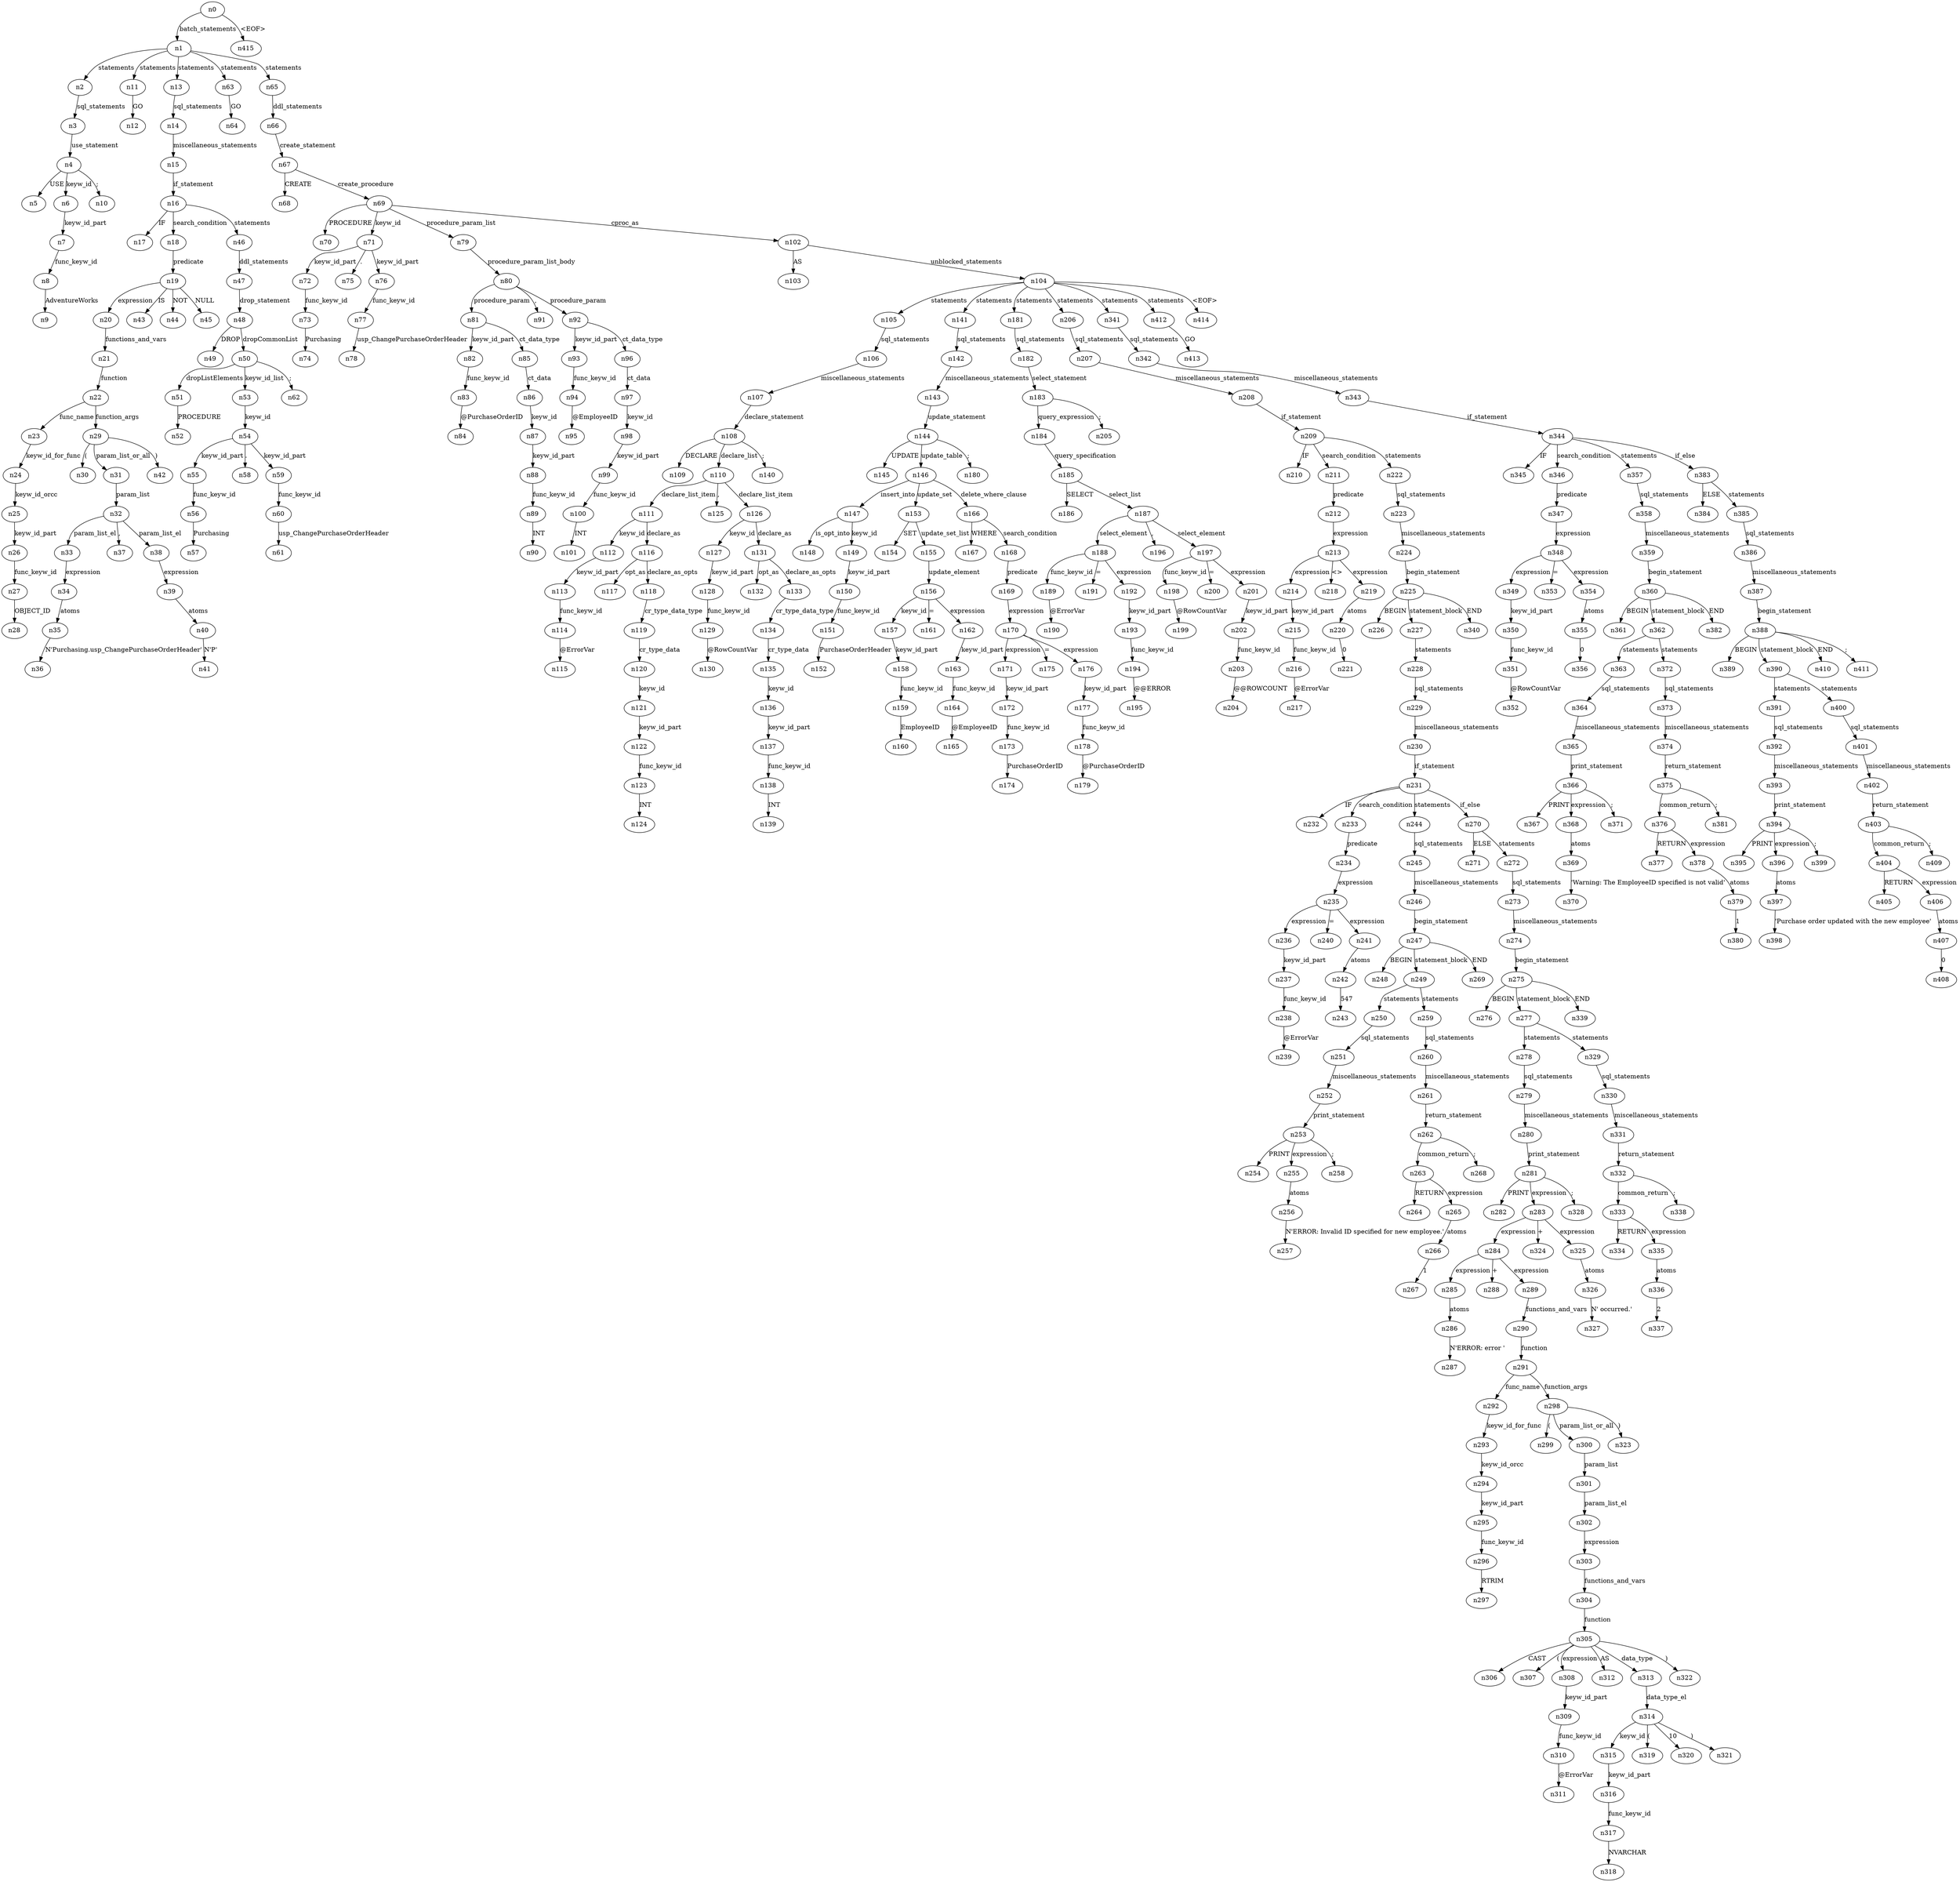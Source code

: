 digraph ParseTree {
  n0 -> n1 [label="batch_statements"];
  n1 -> n2 [label="statements"];
  n2 -> n3 [label="sql_statements"];
  n3 -> n4 [label="use_statement"];
  n4 -> n5 [label="USE"];
  n4 -> n6 [label="keyw_id"];
  n6 -> n7 [label="keyw_id_part"];
  n7 -> n8 [label="func_keyw_id"];
  n8 -> n9 [label="AdventureWorks"];
  n4 -> n10 [label=";"];
  n1 -> n11 [label="statements"];
  n11 -> n12 [label="GO"];
  n1 -> n13 [label="statements"];
  n13 -> n14 [label="sql_statements"];
  n14 -> n15 [label="miscellaneous_statements"];
  n15 -> n16 [label="if_statement"];
  n16 -> n17 [label="IF"];
  n16 -> n18 [label="search_condition"];
  n18 -> n19 [label="predicate"];
  n19 -> n20 [label="expression"];
  n20 -> n21 [label="functions_and_vars"];
  n21 -> n22 [label="function"];
  n22 -> n23 [label="func_name"];
  n23 -> n24 [label="keyw_id_for_func"];
  n24 -> n25 [label="keyw_id_orcc"];
  n25 -> n26 [label="keyw_id_part"];
  n26 -> n27 [label="func_keyw_id"];
  n27 -> n28 [label="OBJECT_ID"];
  n22 -> n29 [label="function_args"];
  n29 -> n30 [label="("];
  n29 -> n31 [label="param_list_or_all"];
  n31 -> n32 [label="param_list"];
  n32 -> n33 [label="param_list_el"];
  n33 -> n34 [label="expression"];
  n34 -> n35 [label="atoms"];
  n35 -> n36 [label="N'Purchasing.usp_ChangePurchaseOrderHeader'"];
  n32 -> n37 [label=","];
  n32 -> n38 [label="param_list_el"];
  n38 -> n39 [label="expression"];
  n39 -> n40 [label="atoms"];
  n40 -> n41 [label="N'P'"];
  n29 -> n42 [label=")"];
  n19 -> n43 [label="IS"];
  n19 -> n44 [label="NOT"];
  n19 -> n45 [label="NULL"];
  n16 -> n46 [label="statements"];
  n46 -> n47 [label="ddl_statements"];
  n47 -> n48 [label="drop_statement"];
  n48 -> n49 [label="DROP"];
  n48 -> n50 [label="dropCommonList"];
  n50 -> n51 [label="dropListElements"];
  n51 -> n52 [label="PROCEDURE"];
  n50 -> n53 [label="keyw_id_list"];
  n53 -> n54 [label="keyw_id"];
  n54 -> n55 [label="keyw_id_part"];
  n55 -> n56 [label="func_keyw_id"];
  n56 -> n57 [label="Purchasing"];
  n54 -> n58 [label="."];
  n54 -> n59 [label="keyw_id_part"];
  n59 -> n60 [label="func_keyw_id"];
  n60 -> n61 [label="usp_ChangePurchaseOrderHeader"];
  n50 -> n62 [label=";"];
  n1 -> n63 [label="statements"];
  n63 -> n64 [label="GO"];
  n1 -> n65 [label="statements"];
  n65 -> n66 [label="ddl_statements"];
  n66 -> n67 [label="create_statement"];
  n67 -> n68 [label="CREATE"];
  n67 -> n69 [label="create_procedure"];
  n69 -> n70 [label="PROCEDURE"];
  n69 -> n71 [label="keyw_id"];
  n71 -> n72 [label="keyw_id_part"];
  n72 -> n73 [label="func_keyw_id"];
  n73 -> n74 [label="Purchasing"];
  n71 -> n75 [label="."];
  n71 -> n76 [label="keyw_id_part"];
  n76 -> n77 [label="func_keyw_id"];
  n77 -> n78 [label="usp_ChangePurchaseOrderHeader"];
  n69 -> n79 [label="procedure_param_list"];
  n79 -> n80 [label="procedure_param_list_body"];
  n80 -> n81 [label="procedure_param"];
  n81 -> n82 [label="keyw_id_part"];
  n82 -> n83 [label="func_keyw_id"];
  n83 -> n84 [label="@PurchaseOrderID"];
  n81 -> n85 [label="ct_data_type"];
  n85 -> n86 [label="ct_data"];
  n86 -> n87 [label="keyw_id"];
  n87 -> n88 [label="keyw_id_part"];
  n88 -> n89 [label="func_keyw_id"];
  n89 -> n90 [label="INT"];
  n80 -> n91 [label=","];
  n80 -> n92 [label="procedure_param"];
  n92 -> n93 [label="keyw_id_part"];
  n93 -> n94 [label="func_keyw_id"];
  n94 -> n95 [label="@EmployeeID"];
  n92 -> n96 [label="ct_data_type"];
  n96 -> n97 [label="ct_data"];
  n97 -> n98 [label="keyw_id"];
  n98 -> n99 [label="keyw_id_part"];
  n99 -> n100 [label="func_keyw_id"];
  n100 -> n101 [label="INT"];
  n69 -> n102 [label="cproc_as"];
  n102 -> n103 [label="AS"];
  n102 -> n104 [label="unblocked_statements"];
  n104 -> n105 [label="statements"];
  n105 -> n106 [label="sql_statements"];
  n106 -> n107 [label="miscellaneous_statements"];
  n107 -> n108 [label="declare_statement"];
  n108 -> n109 [label="DECLARE"];
  n108 -> n110 [label="declare_list"];
  n110 -> n111 [label="declare_list_item"];
  n111 -> n112 [label="keyw_id"];
  n112 -> n113 [label="keyw_id_part"];
  n113 -> n114 [label="func_keyw_id"];
  n114 -> n115 [label="@ErrorVar"];
  n111 -> n116 [label="declare_as"];
  n116 -> n117 [label="opt_as"];
  n116 -> n118 [label="declare_as_opts"];
  n118 -> n119 [label="cr_type_data_type"];
  n119 -> n120 [label="cr_type_data"];
  n120 -> n121 [label="keyw_id"];
  n121 -> n122 [label="keyw_id_part"];
  n122 -> n123 [label="func_keyw_id"];
  n123 -> n124 [label="INT"];
  n110 -> n125 [label=","];
  n110 -> n126 [label="declare_list_item"];
  n126 -> n127 [label="keyw_id"];
  n127 -> n128 [label="keyw_id_part"];
  n128 -> n129 [label="func_keyw_id"];
  n129 -> n130 [label="@RowCountVar"];
  n126 -> n131 [label="declare_as"];
  n131 -> n132 [label="opt_as"];
  n131 -> n133 [label="declare_as_opts"];
  n133 -> n134 [label="cr_type_data_type"];
  n134 -> n135 [label="cr_type_data"];
  n135 -> n136 [label="keyw_id"];
  n136 -> n137 [label="keyw_id_part"];
  n137 -> n138 [label="func_keyw_id"];
  n138 -> n139 [label="INT"];
  n108 -> n140 [label=";"];
  n104 -> n141 [label="statements"];
  n141 -> n142 [label="sql_statements"];
  n142 -> n143 [label="miscellaneous_statements"];
  n143 -> n144 [label="update_statement"];
  n144 -> n145 [label="UPDATE"];
  n144 -> n146 [label="update_table"];
  n146 -> n147 [label="insert_into"];
  n147 -> n148 [label="is_opt_into"];
  n147 -> n149 [label="keyw_id"];
  n149 -> n150 [label="keyw_id_part"];
  n150 -> n151 [label="func_keyw_id"];
  n151 -> n152 [label="PurchaseOrderHeader"];
  n146 -> n153 [label="update_set"];
  n153 -> n154 [label="SET"];
  n153 -> n155 [label="update_set_list"];
  n155 -> n156 [label="update_element"];
  n156 -> n157 [label="keyw_id"];
  n157 -> n158 [label="keyw_id_part"];
  n158 -> n159 [label="func_keyw_id"];
  n159 -> n160 [label="EmployeeID"];
  n156 -> n161 [label="="];
  n156 -> n162 [label="expression"];
  n162 -> n163 [label="keyw_id_part"];
  n163 -> n164 [label="func_keyw_id"];
  n164 -> n165 [label="@EmployeeID"];
  n146 -> n166 [label="delete_where_clause"];
  n166 -> n167 [label="WHERE"];
  n166 -> n168 [label="search_condition"];
  n168 -> n169 [label="predicate"];
  n169 -> n170 [label="expression"];
  n170 -> n171 [label="expression"];
  n171 -> n172 [label="keyw_id_part"];
  n172 -> n173 [label="func_keyw_id"];
  n173 -> n174 [label="PurchaseOrderID"];
  n170 -> n175 [label="="];
  n170 -> n176 [label="expression"];
  n176 -> n177 [label="keyw_id_part"];
  n177 -> n178 [label="func_keyw_id"];
  n178 -> n179 [label="@PurchaseOrderID"];
  n144 -> n180 [label=";"];
  n104 -> n181 [label="statements"];
  n181 -> n182 [label="sql_statements"];
  n182 -> n183 [label="select_statement"];
  n183 -> n184 [label="query_expression"];
  n184 -> n185 [label="query_specification"];
  n185 -> n186 [label="SELECT"];
  n185 -> n187 [label="select_list"];
  n187 -> n188 [label="select_element"];
  n188 -> n189 [label="func_keyw_id"];
  n189 -> n190 [label="@ErrorVar"];
  n188 -> n191 [label="="];
  n188 -> n192 [label="expression"];
  n192 -> n193 [label="keyw_id_part"];
  n193 -> n194 [label="func_keyw_id"];
  n194 -> n195 [label="@@ERROR"];
  n187 -> n196 [label=","];
  n187 -> n197 [label="select_element"];
  n197 -> n198 [label="func_keyw_id"];
  n198 -> n199 [label="@RowCountVar"];
  n197 -> n200 [label="="];
  n197 -> n201 [label="expression"];
  n201 -> n202 [label="keyw_id_part"];
  n202 -> n203 [label="func_keyw_id"];
  n203 -> n204 [label="@@ROWCOUNT"];
  n183 -> n205 [label=";"];
  n104 -> n206 [label="statements"];
  n206 -> n207 [label="sql_statements"];
  n207 -> n208 [label="miscellaneous_statements"];
  n208 -> n209 [label="if_statement"];
  n209 -> n210 [label="IF"];
  n209 -> n211 [label="search_condition"];
  n211 -> n212 [label="predicate"];
  n212 -> n213 [label="expression"];
  n213 -> n214 [label="expression"];
  n214 -> n215 [label="keyw_id_part"];
  n215 -> n216 [label="func_keyw_id"];
  n216 -> n217 [label="@ErrorVar"];
  n213 -> n218 [label="<>"];
  n213 -> n219 [label="expression"];
  n219 -> n220 [label="atoms"];
  n220 -> n221 [label="0"];
  n209 -> n222 [label="statements"];
  n222 -> n223 [label="sql_statements"];
  n223 -> n224 [label="miscellaneous_statements"];
  n224 -> n225 [label="begin_statement"];
  n225 -> n226 [label="BEGIN"];
  n225 -> n227 [label="statement_block"];
  n227 -> n228 [label="statements"];
  n228 -> n229 [label="sql_statements"];
  n229 -> n230 [label="miscellaneous_statements"];
  n230 -> n231 [label="if_statement"];
  n231 -> n232 [label="IF"];
  n231 -> n233 [label="search_condition"];
  n233 -> n234 [label="predicate"];
  n234 -> n235 [label="expression"];
  n235 -> n236 [label="expression"];
  n236 -> n237 [label="keyw_id_part"];
  n237 -> n238 [label="func_keyw_id"];
  n238 -> n239 [label="@ErrorVar"];
  n235 -> n240 [label="="];
  n235 -> n241 [label="expression"];
  n241 -> n242 [label="atoms"];
  n242 -> n243 [label="547"];
  n231 -> n244 [label="statements"];
  n244 -> n245 [label="sql_statements"];
  n245 -> n246 [label="miscellaneous_statements"];
  n246 -> n247 [label="begin_statement"];
  n247 -> n248 [label="BEGIN"];
  n247 -> n249 [label="statement_block"];
  n249 -> n250 [label="statements"];
  n250 -> n251 [label="sql_statements"];
  n251 -> n252 [label="miscellaneous_statements"];
  n252 -> n253 [label="print_statement"];
  n253 -> n254 [label="PRINT"];
  n253 -> n255 [label="expression"];
  n255 -> n256 [label="atoms"];
  n256 -> n257 [label="N'ERROR: Invalid ID specified for new employee.'"];
  n253 -> n258 [label=";"];
  n249 -> n259 [label="statements"];
  n259 -> n260 [label="sql_statements"];
  n260 -> n261 [label="miscellaneous_statements"];
  n261 -> n262 [label="return_statement"];
  n262 -> n263 [label="common_return"];
  n263 -> n264 [label="RETURN"];
  n263 -> n265 [label="expression"];
  n265 -> n266 [label="atoms"];
  n266 -> n267 [label="1"];
  n262 -> n268 [label=";"];
  n247 -> n269 [label="END"];
  n231 -> n270 [label="if_else"];
  n270 -> n271 [label="ELSE"];
  n270 -> n272 [label="statements"];
  n272 -> n273 [label="sql_statements"];
  n273 -> n274 [label="miscellaneous_statements"];
  n274 -> n275 [label="begin_statement"];
  n275 -> n276 [label="BEGIN"];
  n275 -> n277 [label="statement_block"];
  n277 -> n278 [label="statements"];
  n278 -> n279 [label="sql_statements"];
  n279 -> n280 [label="miscellaneous_statements"];
  n280 -> n281 [label="print_statement"];
  n281 -> n282 [label="PRINT"];
  n281 -> n283 [label="expression"];
  n283 -> n284 [label="expression"];
  n284 -> n285 [label="expression"];
  n285 -> n286 [label="atoms"];
  n286 -> n287 [label="N'ERROR: error '"];
  n284 -> n288 [label="+"];
  n284 -> n289 [label="expression"];
  n289 -> n290 [label="functions_and_vars"];
  n290 -> n291 [label="function"];
  n291 -> n292 [label="func_name"];
  n292 -> n293 [label="keyw_id_for_func"];
  n293 -> n294 [label="keyw_id_orcc"];
  n294 -> n295 [label="keyw_id_part"];
  n295 -> n296 [label="func_keyw_id"];
  n296 -> n297 [label="RTRIM"];
  n291 -> n298 [label="function_args"];
  n298 -> n299 [label="("];
  n298 -> n300 [label="param_list_or_all"];
  n300 -> n301 [label="param_list"];
  n301 -> n302 [label="param_list_el"];
  n302 -> n303 [label="expression"];
  n303 -> n304 [label="functions_and_vars"];
  n304 -> n305 [label="function"];
  n305 -> n306 [label="CAST"];
  n305 -> n307 [label="("];
  n305 -> n308 [label="expression"];
  n308 -> n309 [label="keyw_id_part"];
  n309 -> n310 [label="func_keyw_id"];
  n310 -> n311 [label="@ErrorVar"];
  n305 -> n312 [label="AS"];
  n305 -> n313 [label="data_type"];
  n313 -> n314 [label="data_type_el"];
  n314 -> n315 [label="keyw_id"];
  n315 -> n316 [label="keyw_id_part"];
  n316 -> n317 [label="func_keyw_id"];
  n317 -> n318 [label="NVARCHAR"];
  n314 -> n319 [label="("];
  n314 -> n320 [label="10"];
  n314 -> n321 [label=")"];
  n305 -> n322 [label=")"];
  n298 -> n323 [label=")"];
  n283 -> n324 [label="+"];
  n283 -> n325 [label="expression"];
  n325 -> n326 [label="atoms"];
  n326 -> n327 [label="N' occurred.'"];
  n281 -> n328 [label=";"];
  n277 -> n329 [label="statements"];
  n329 -> n330 [label="sql_statements"];
  n330 -> n331 [label="miscellaneous_statements"];
  n331 -> n332 [label="return_statement"];
  n332 -> n333 [label="common_return"];
  n333 -> n334 [label="RETURN"];
  n333 -> n335 [label="expression"];
  n335 -> n336 [label="atoms"];
  n336 -> n337 [label="2"];
  n332 -> n338 [label=";"];
  n275 -> n339 [label="END"];
  n225 -> n340 [label="END"];
  n104 -> n341 [label="statements"];
  n341 -> n342 [label="sql_statements"];
  n342 -> n343 [label="miscellaneous_statements"];
  n343 -> n344 [label="if_statement"];
  n344 -> n345 [label="IF"];
  n344 -> n346 [label="search_condition"];
  n346 -> n347 [label="predicate"];
  n347 -> n348 [label="expression"];
  n348 -> n349 [label="expression"];
  n349 -> n350 [label="keyw_id_part"];
  n350 -> n351 [label="func_keyw_id"];
  n351 -> n352 [label="@RowCountVar"];
  n348 -> n353 [label="="];
  n348 -> n354 [label="expression"];
  n354 -> n355 [label="atoms"];
  n355 -> n356 [label="0"];
  n344 -> n357 [label="statements"];
  n357 -> n358 [label="sql_statements"];
  n358 -> n359 [label="miscellaneous_statements"];
  n359 -> n360 [label="begin_statement"];
  n360 -> n361 [label="BEGIN"];
  n360 -> n362 [label="statement_block"];
  n362 -> n363 [label="statements"];
  n363 -> n364 [label="sql_statements"];
  n364 -> n365 [label="miscellaneous_statements"];
  n365 -> n366 [label="print_statement"];
  n366 -> n367 [label="PRINT"];
  n366 -> n368 [label="expression"];
  n368 -> n369 [label="atoms"];
  n369 -> n370 [label="'Warning: The EmployeeID specified is not valid'"];
  n366 -> n371 [label=";"];
  n362 -> n372 [label="statements"];
  n372 -> n373 [label="sql_statements"];
  n373 -> n374 [label="miscellaneous_statements"];
  n374 -> n375 [label="return_statement"];
  n375 -> n376 [label="common_return"];
  n376 -> n377 [label="RETURN"];
  n376 -> n378 [label="expression"];
  n378 -> n379 [label="atoms"];
  n379 -> n380 [label="1"];
  n375 -> n381 [label=";"];
  n360 -> n382 [label="END"];
  n344 -> n383 [label="if_else"];
  n383 -> n384 [label="ELSE"];
  n383 -> n385 [label="statements"];
  n385 -> n386 [label="sql_statements"];
  n386 -> n387 [label="miscellaneous_statements"];
  n387 -> n388 [label="begin_statement"];
  n388 -> n389 [label="BEGIN"];
  n388 -> n390 [label="statement_block"];
  n390 -> n391 [label="statements"];
  n391 -> n392 [label="sql_statements"];
  n392 -> n393 [label="miscellaneous_statements"];
  n393 -> n394 [label="print_statement"];
  n394 -> n395 [label="PRINT"];
  n394 -> n396 [label="expression"];
  n396 -> n397 [label="atoms"];
  n397 -> n398 [label="'Purchase order updated with the new employee'"];
  n394 -> n399 [label=";"];
  n390 -> n400 [label="statements"];
  n400 -> n401 [label="sql_statements"];
  n401 -> n402 [label="miscellaneous_statements"];
  n402 -> n403 [label="return_statement"];
  n403 -> n404 [label="common_return"];
  n404 -> n405 [label="RETURN"];
  n404 -> n406 [label="expression"];
  n406 -> n407 [label="atoms"];
  n407 -> n408 [label="0"];
  n403 -> n409 [label=";"];
  n388 -> n410 [label="END"];
  n388 -> n411 [label=";"];
  n104 -> n412 [label="statements"];
  n412 -> n413 [label="GO"];
  n104 -> n414 [label="<EOF>"];
  n0 -> n415 [label="<EOF>"];
}